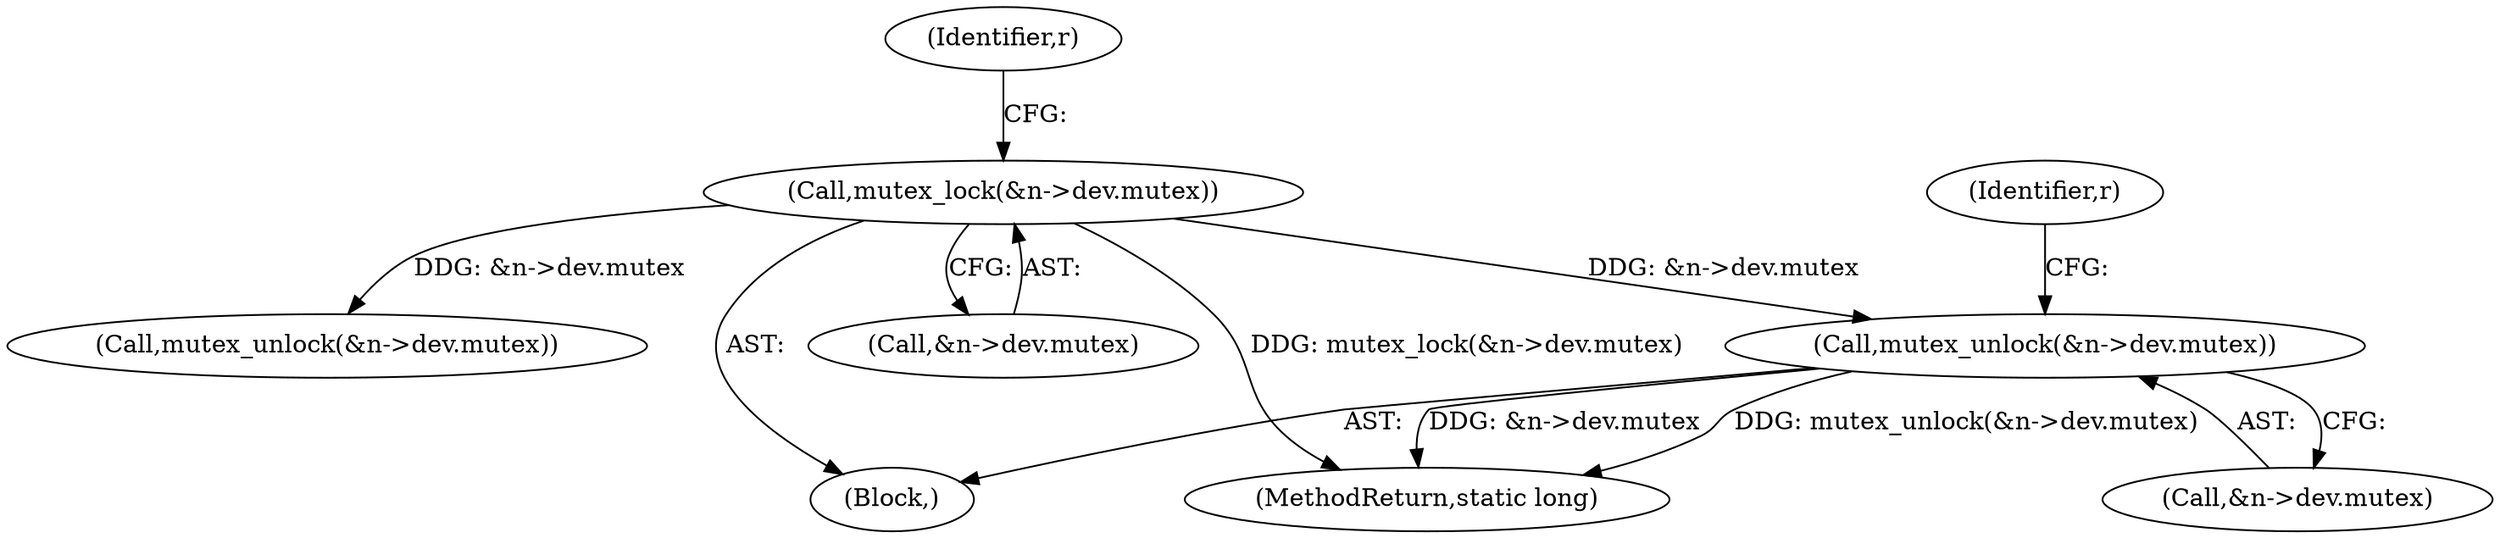 digraph "0_linux_dd7633ecd553a5e304d349aa6f8eb8a0417098c5@API" {
"1000338" [label="(Call,mutex_unlock(&n->dev.mutex))"];
"1000117" [label="(Call,mutex_lock(&n->dev.mutex))"];
"1000347" [label="(MethodReturn,static long)"];
"1000346" [label="(Identifier,r)"];
"1000118" [label="(Call,&n->dev.mutex)"];
"1000339" [label="(Call,&n->dev.mutex)"];
"1000304" [label="(Call,mutex_unlock(&n->dev.mutex))"];
"1000117" [label="(Call,mutex_lock(&n->dev.mutex))"];
"1000125" [label="(Identifier,r)"];
"1000106" [label="(Block,)"];
"1000338" [label="(Call,mutex_unlock(&n->dev.mutex))"];
"1000338" -> "1000106"  [label="AST: "];
"1000338" -> "1000339"  [label="CFG: "];
"1000339" -> "1000338"  [label="AST: "];
"1000346" -> "1000338"  [label="CFG: "];
"1000338" -> "1000347"  [label="DDG: &n->dev.mutex"];
"1000338" -> "1000347"  [label="DDG: mutex_unlock(&n->dev.mutex)"];
"1000117" -> "1000338"  [label="DDG: &n->dev.mutex"];
"1000117" -> "1000106"  [label="AST: "];
"1000117" -> "1000118"  [label="CFG: "];
"1000118" -> "1000117"  [label="AST: "];
"1000125" -> "1000117"  [label="CFG: "];
"1000117" -> "1000347"  [label="DDG: mutex_lock(&n->dev.mutex)"];
"1000117" -> "1000304"  [label="DDG: &n->dev.mutex"];
}

